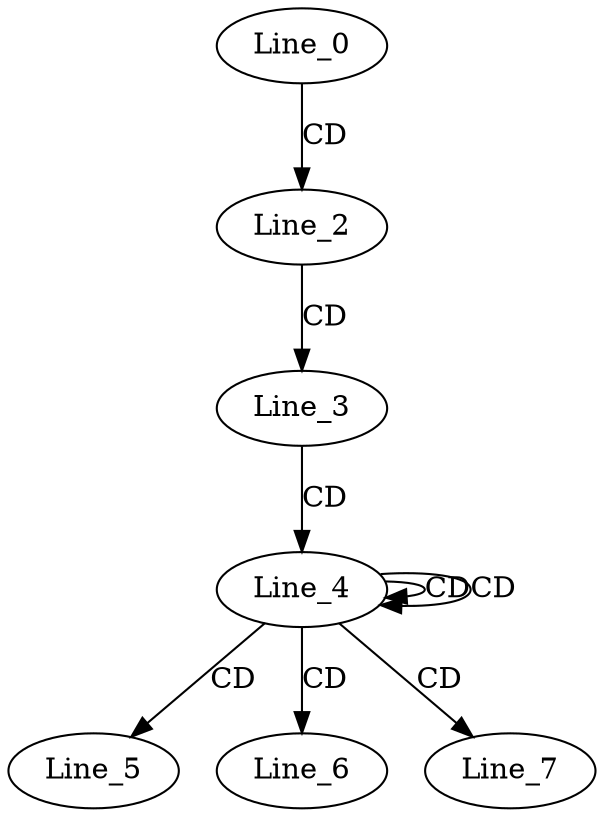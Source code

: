 digraph G {
  Line_0;
  Line_2;
  Line_3;
  Line_4;
  Line_4;
  Line_5;
  Line_6;
  Line_7;
  Line_0 -> Line_2 [ label="CD" ];
  Line_2 -> Line_3 [ label="CD" ];
  Line_3 -> Line_4 [ label="CD" ];
  Line_4 -> Line_4 [ label="CD" ];
  Line_4 -> Line_4 [ label="CD" ];
  Line_4 -> Line_5 [ label="CD" ];
  Line_4 -> Line_6 [ label="CD" ];
  Line_4 -> Line_7 [ label="CD" ];
}
